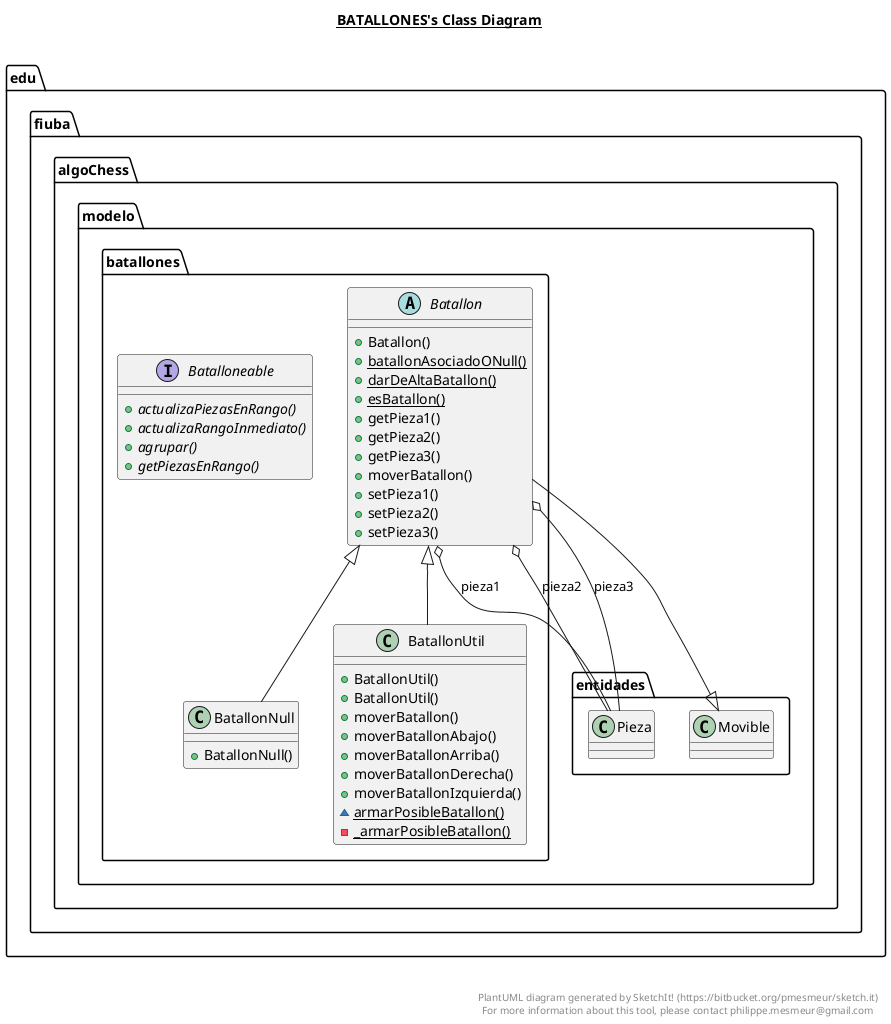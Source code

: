 @startuml

title __BATALLONES's Class Diagram__\n

  namespace edu.fiuba.algoChess {
    namespace modelo.batallones {
      abstract class edu.fiuba.algoChess.modelo.batallones.Batallon {
          + Batallon()
          {static} + batallonAsociadoONull()
          {static} + darDeAltaBatallon()
          {static} + esBatallon()
          + getPieza1()
          + getPieza2()
          + getPieza3()
          + moverBatallon()
          + setPieza1()
          + setPieza2()
          + setPieza3()
      }
    }
  }
  

  namespace edu.fiuba.algoChess {
    namespace modelo.batallones {
      class edu.fiuba.algoChess.modelo.batallones.BatallonNull {
          + BatallonNull()
      }
    }
  }
  

  namespace edu.fiuba.algoChess {
    namespace modelo.batallones {
      class edu.fiuba.algoChess.modelo.batallones.BatallonUtil {
          + BatallonUtil()
          + BatallonUtil()
          + moverBatallon()
          + moverBatallonAbajo()
          + moverBatallonArriba()
          + moverBatallonDerecha()
          + moverBatallonIzquierda()
          {static} ~ armarPosibleBatallon()
          {static} - _armarPosibleBatallon()
      }
    }
  }
  

  namespace edu.fiuba.algoChess {
    namespace modelo.batallones {
      interface edu.fiuba.algoChess.modelo.batallones.Batalloneable {
          {abstract} + actualizaPiezasEnRango()
          {abstract} + actualizaRangoInmediato()
          {abstract} + agrupar()
          {abstract} + getPiezasEnRango()
      }
    }
  }
  

  edu.fiuba.algoChess.modelo.batallones.Batallon -up-|> edu.fiuba.algoChess.modelo.entidades.Movible
  edu.fiuba.algoChess.modelo.batallones.Batallon o-- edu.fiuba.algoChess.modelo.entidades.Pieza : pieza1
  edu.fiuba.algoChess.modelo.batallones.Batallon o-- edu.fiuba.algoChess.modelo.entidades.Pieza : pieza2
  edu.fiuba.algoChess.modelo.batallones.Batallon o-- edu.fiuba.algoChess.modelo.entidades.Pieza : pieza3
  edu.fiuba.algoChess.modelo.batallones.BatallonNull -up-|> edu.fiuba.algoChess.modelo.batallones.Batallon
  edu.fiuba.algoChess.modelo.batallones.BatallonUtil -up-|> edu.fiuba.algoChess.modelo.batallones.Batallon


right footer


PlantUML diagram generated by SketchIt! (https://bitbucket.org/pmesmeur/sketch.it)
For more information about this tool, please contact philippe.mesmeur@gmail.com
endfooter

@enduml
